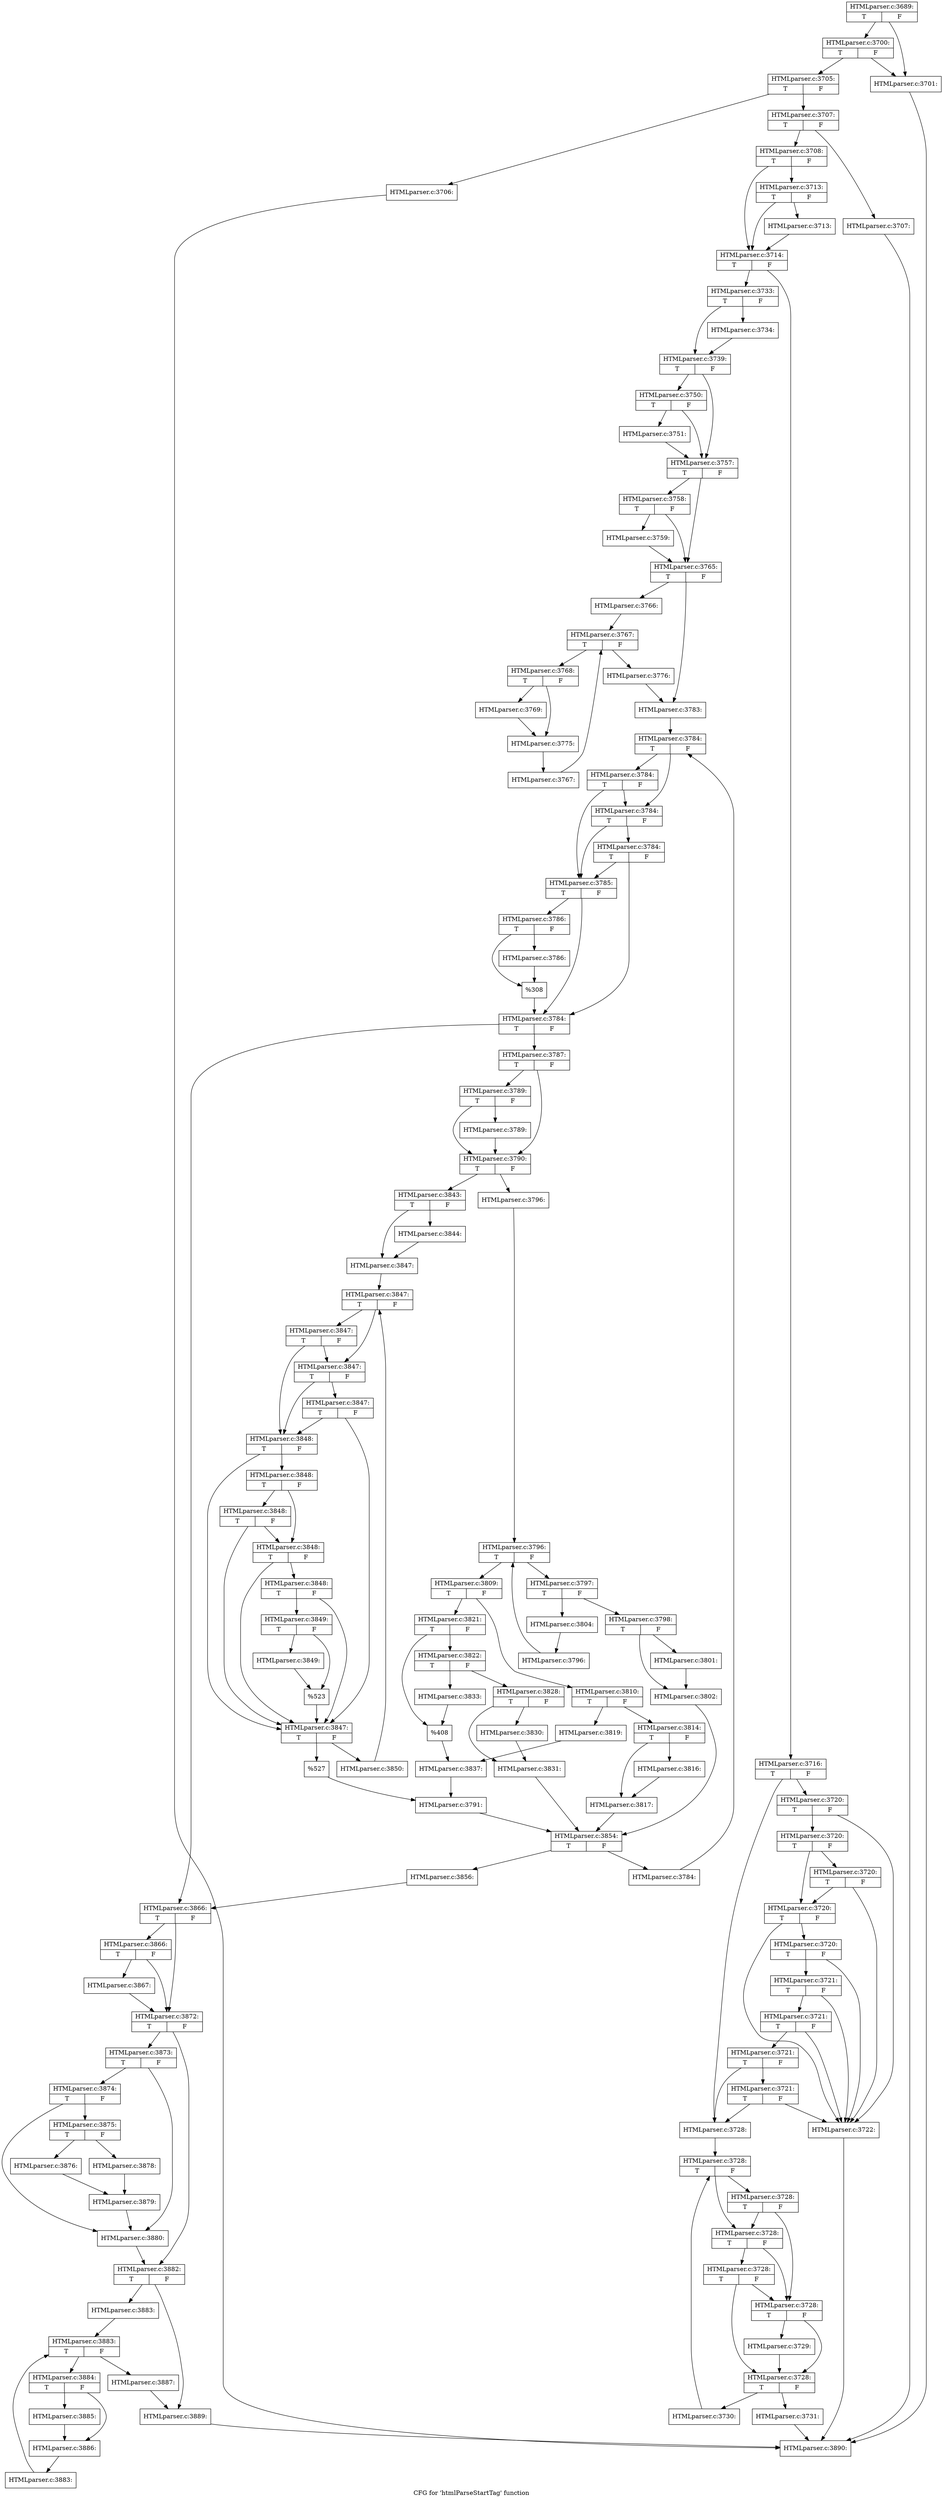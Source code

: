 digraph "CFG for 'htmlParseStartTag' function" {
	label="CFG for 'htmlParseStartTag' function";

	Node0x3ebd600 [shape=record,label="{HTMLparser.c:3689:|{<s0>T|<s1>F}}"];
	Node0x3ebd600 -> Node0x3ec2370;
	Node0x3ebd600 -> Node0x3ec2410;
	Node0x3ec2410 [shape=record,label="{HTMLparser.c:3700:|{<s0>T|<s1>F}}"];
	Node0x3ec2410 -> Node0x3ec2370;
	Node0x3ec2410 -> Node0x3ec23c0;
	Node0x3ec2370 [shape=record,label="{HTMLparser.c:3701:}"];
	Node0x3ec2370 -> Node0x3ec0590;
	Node0x3ec23c0 [shape=record,label="{HTMLparser.c:3705:|{<s0>T|<s1>F}}"];
	Node0x3ec23c0 -> Node0x3ec3120;
	Node0x3ec23c0 -> Node0x3ec3170;
	Node0x3ec3120 [shape=record,label="{HTMLparser.c:3706:}"];
	Node0x3ec3120 -> Node0x3ec0590;
	Node0x3ec3170 [shape=record,label="{HTMLparser.c:3707:|{<s0>T|<s1>F}}"];
	Node0x3ec3170 -> Node0x3ec3760;
	Node0x3ec3170 -> Node0x3ec37b0;
	Node0x3ec3760 [shape=record,label="{HTMLparser.c:3707:}"];
	Node0x3ec3760 -> Node0x3ec0590;
	Node0x3ec37b0 [shape=record,label="{HTMLparser.c:3708:|{<s0>T|<s1>F}}"];
	Node0x3ec37b0 -> Node0x3ec45d0;
	Node0x3ec37b0 -> Node0x3ec4580;
	Node0x3ec45d0 [shape=record,label="{HTMLparser.c:3713:|{<s0>T|<s1>F}}"];
	Node0x3ec45d0 -> Node0x3ec4530;
	Node0x3ec45d0 -> Node0x3ec4580;
	Node0x3ec4530 [shape=record,label="{HTMLparser.c:3713:}"];
	Node0x3ec4530 -> Node0x3ec4580;
	Node0x3ec4580 [shape=record,label="{HTMLparser.c:3714:|{<s0>T|<s1>F}}"];
	Node0x3ec4580 -> Node0x3ec5ad0;
	Node0x3ec4580 -> Node0x3ec5e60;
	Node0x3ec5ad0 [shape=record,label="{HTMLparser.c:3716:|{<s0>T|<s1>F}}"];
	Node0x3ec5ad0 -> Node0x3ec6360;
	Node0x3ec5ad0 -> Node0x3ec6310;
	Node0x3ec6360 [shape=record,label="{HTMLparser.c:3720:|{<s0>T|<s1>F}}"];
	Node0x3ec6360 -> Node0x3ec62c0;
	Node0x3ec6360 -> Node0x3ec6900;
	Node0x3ec6900 [shape=record,label="{HTMLparser.c:3720:|{<s0>T|<s1>F}}"];
	Node0x3ec6900 -> Node0x3ec6e10;
	Node0x3ec6900 -> Node0x3ec6880;
	Node0x3ec6e10 [shape=record,label="{HTMLparser.c:3720:|{<s0>T|<s1>F}}"];
	Node0x3ec6e10 -> Node0x3ec62c0;
	Node0x3ec6e10 -> Node0x3ec6880;
	Node0x3ec6880 [shape=record,label="{HTMLparser.c:3720:|{<s0>T|<s1>F}}"];
	Node0x3ec6880 -> Node0x3ec62c0;
	Node0x3ec6880 -> Node0x3ec6800;
	Node0x3ec6800 [shape=record,label="{HTMLparser.c:3720:|{<s0>T|<s1>F}}"];
	Node0x3ec6800 -> Node0x3ec62c0;
	Node0x3ec6800 -> Node0x3ec6780;
	Node0x3ec6780 [shape=record,label="{HTMLparser.c:3721:|{<s0>T|<s1>F}}"];
	Node0x3ec6780 -> Node0x3ec62c0;
	Node0x3ec6780 -> Node0x3ec6700;
	Node0x3ec6700 [shape=record,label="{HTMLparser.c:3721:|{<s0>T|<s1>F}}"];
	Node0x3ec6700 -> Node0x3ec62c0;
	Node0x3ec6700 -> Node0x3ec6680;
	Node0x3ec6680 [shape=record,label="{HTMLparser.c:3721:|{<s0>T|<s1>F}}"];
	Node0x3ec6680 -> Node0x3ec8900;
	Node0x3ec6680 -> Node0x3ec6310;
	Node0x3ec8900 [shape=record,label="{HTMLparser.c:3721:|{<s0>T|<s1>F}}"];
	Node0x3ec8900 -> Node0x3ec62c0;
	Node0x3ec8900 -> Node0x3ec6310;
	Node0x3ec62c0 [shape=record,label="{HTMLparser.c:3722:}"];
	Node0x3ec62c0 -> Node0x3ec0590;
	Node0x3ec6310 [shape=record,label="{HTMLparser.c:3728:}"];
	Node0x3ec6310 -> Node0x3ec9b70;
	Node0x3ec9b70 [shape=record,label="{HTMLparser.c:3728:|{<s0>T|<s1>F}}"];
	Node0x3ec9b70 -> Node0x3ec9f00;
	Node0x3ec9b70 -> Node0x3ec9eb0;
	Node0x3ec9f00 [shape=record,label="{HTMLparser.c:3728:|{<s0>T|<s1>F}}"];
	Node0x3ec9f00 -> Node0x3ec9e10;
	Node0x3ec9f00 -> Node0x3ec9eb0;
	Node0x3ec9eb0 [shape=record,label="{HTMLparser.c:3728:|{<s0>T|<s1>F}}"];
	Node0x3ec9eb0 -> Node0x3ec9e10;
	Node0x3ec9eb0 -> Node0x3ec9e60;
	Node0x3ec9e60 [shape=record,label="{HTMLparser.c:3728:|{<s0>T|<s1>F}}"];
	Node0x3ec9e60 -> Node0x3ec9e10;
	Node0x3ec9e60 -> Node0x3ec9d70;
	Node0x3ec9e10 [shape=record,label="{HTMLparser.c:3728:|{<s0>T|<s1>F}}"];
	Node0x3ec9e10 -> Node0x3ec9dc0;
	Node0x3ec9e10 -> Node0x3ec9d70;
	Node0x3ec9dc0 [shape=record,label="{HTMLparser.c:3729:}"];
	Node0x3ec9dc0 -> Node0x3ec9d70;
	Node0x3ec9d70 [shape=record,label="{HTMLparser.c:3728:|{<s0>T|<s1>F}}"];
	Node0x3ec9d70 -> Node0x3ecb3a0;
	Node0x3ec9d70 -> Node0x3ec9d20;
	Node0x3ecb3a0 [shape=record,label="{HTMLparser.c:3730:}"];
	Node0x3ecb3a0 -> Node0x3ec9b70;
	Node0x3ec9d20 [shape=record,label="{HTMLparser.c:3731:}"];
	Node0x3ec9d20 -> Node0x3ec0590;
	Node0x3ec5e60 [shape=record,label="{HTMLparser.c:3733:|{<s0>T|<s1>F}}"];
	Node0x3ec5e60 -> Node0x3ec5430;
	Node0x3ec5e60 -> Node0x3ec9720;
	Node0x3ec5430 [shape=record,label="{HTMLparser.c:3734:}"];
	Node0x3ec5430 -> Node0x3ec9720;
	Node0x3ec9720 [shape=record,label="{HTMLparser.c:3739:|{<s0>T|<s1>F}}"];
	Node0x3ec9720 -> Node0x3d3f480;
	Node0x3ec9720 -> Node0x3ec5a50;
	Node0x3d3f480 [shape=record,label="{HTMLparser.c:3750:|{<s0>T|<s1>F}}"];
	Node0x3d3f480 -> Node0x3ec97d0;
	Node0x3d3f480 -> Node0x3ec5a50;
	Node0x3ec97d0 [shape=record,label="{HTMLparser.c:3751:}"];
	Node0x3ec97d0 -> Node0x3ec5a50;
	Node0x3ec5a50 [shape=record,label="{HTMLparser.c:3757:|{<s0>T|<s1>F}}"];
	Node0x3ec5a50 -> Node0x3d406b0;
	Node0x3ec5a50 -> Node0x3d40660;
	Node0x3d406b0 [shape=record,label="{HTMLparser.c:3758:|{<s0>T|<s1>F}}"];
	Node0x3d406b0 -> Node0x3d40610;
	Node0x3d406b0 -> Node0x3d40660;
	Node0x3d40610 [shape=record,label="{HTMLparser.c:3759:}"];
	Node0x3d40610 -> Node0x3d40660;
	Node0x3d40660 [shape=record,label="{HTMLparser.c:3765:|{<s0>T|<s1>F}}"];
	Node0x3d40660 -> Node0x3d41730;
	Node0x3d40660 -> Node0x3d41780;
	Node0x3d41730 [shape=record,label="{HTMLparser.c:3766:}"];
	Node0x3d41730 -> Node0x3d41f30;
	Node0x3d41f30 [shape=record,label="{HTMLparser.c:3767:|{<s0>T|<s1>F}}"];
	Node0x3d41f30 -> Node0x3d42190;
	Node0x3d41f30 -> Node0x3d41dd0;
	Node0x3d42190 [shape=record,label="{HTMLparser.c:3768:|{<s0>T|<s1>F}}"];
	Node0x3d42190 -> Node0x3d425e0;
	Node0x3d42190 -> Node0x3d42630;
	Node0x3d425e0 [shape=record,label="{HTMLparser.c:3769:}"];
	Node0x3d425e0 -> Node0x3d42630;
	Node0x3d42630 [shape=record,label="{HTMLparser.c:3775:}"];
	Node0x3d42630 -> Node0x3d42140;
	Node0x3d42140 [shape=record,label="{HTMLparser.c:3767:}"];
	Node0x3d42140 -> Node0x3d41f30;
	Node0x3d41dd0 [shape=record,label="{HTMLparser.c:3776:}"];
	Node0x3d41dd0 -> Node0x3d41780;
	Node0x3d41780 [shape=record,label="{HTMLparser.c:3783:}"];
	Node0x3d41780 -> Node0x3d43aa0;
	Node0x3d43aa0 [shape=record,label="{HTMLparser.c:3784:|{<s0>T|<s1>F}}"];
	Node0x3d43aa0 -> Node0x3d43ef0;
	Node0x3d43aa0 -> Node0x3d43ea0;
	Node0x3d43ef0 [shape=record,label="{HTMLparser.c:3784:|{<s0>T|<s1>F}}"];
	Node0x3d43ef0 -> Node0x3d43da0;
	Node0x3d43ef0 -> Node0x3d43ea0;
	Node0x3d43ea0 [shape=record,label="{HTMLparser.c:3784:|{<s0>T|<s1>F}}"];
	Node0x3d43ea0 -> Node0x3d43da0;
	Node0x3d43ea0 -> Node0x3d43e20;
	Node0x3d43e20 [shape=record,label="{HTMLparser.c:3784:|{<s0>T|<s1>F}}"];
	Node0x3d43e20 -> Node0x3d43da0;
	Node0x3d43e20 -> Node0x3d43d00;
	Node0x3d43da0 [shape=record,label="{HTMLparser.c:3785:|{<s0>T|<s1>F}}"];
	Node0x3d43da0 -> Node0x3d43d50;
	Node0x3d43da0 -> Node0x3d43d00;
	Node0x3d43d50 [shape=record,label="{HTMLparser.c:3786:|{<s0>T|<s1>F}}"];
	Node0x3d43d50 -> Node0x3d454d0;
	Node0x3d43d50 -> Node0x3d45520;
	Node0x3d45520 [shape=record,label="{HTMLparser.c:3786:}"];
	Node0x3d45520 -> Node0x3d454d0;
	Node0x3d454d0 [shape=record,label="{%308}"];
	Node0x3d454d0 -> Node0x3d43d00;
	Node0x3d43d00 [shape=record,label="{HTMLparser.c:3784:|{<s0>T|<s1>F}}"];
	Node0x3d43d00 -> Node0x3d45420;
	Node0x3d43d00 -> Node0x3d43c80;
	Node0x3d45420 [shape=record,label="{HTMLparser.c:3787:|{<s0>T|<s1>F}}"];
	Node0x3d45420 -> Node0x3d467a0;
	Node0x3d45420 -> Node0x3d46750;
	Node0x3d467a0 [shape=record,label="{HTMLparser.c:3789:|{<s0>T|<s1>F}}"];
	Node0x3d467a0 -> Node0x3d46700;
	Node0x3d467a0 -> Node0x3d46750;
	Node0x3d46700 [shape=record,label="{HTMLparser.c:3789:}"];
	Node0x3d46700 -> Node0x3d46750;
	Node0x3d46750 [shape=record,label="{HTMLparser.c:3790:|{<s0>T|<s1>F}}"];
	Node0x3d46750 -> Node0x3d47bb0;
	Node0x3d46750 -> Node0x3d48050;
	Node0x3d47bb0 [shape=record,label="{HTMLparser.c:3796:}"];
	Node0x3d47bb0 -> Node0x3d48340;
	Node0x3d48340 [shape=record,label="{HTMLparser.c:3796:|{<s0>T|<s1>F}}"];
	Node0x3d48340 -> Node0x3d484e0;
	Node0x3d48340 -> Node0x3d48270;
	Node0x3d484e0 [shape=record,label="{HTMLparser.c:3797:|{<s0>T|<s1>F}}"];
	Node0x3d484e0 -> Node0x3d48740;
	Node0x3d484e0 -> Node0x3d48790;
	Node0x3d48740 [shape=record,label="{HTMLparser.c:3798:|{<s0>T|<s1>F}}"];
	Node0x3d48740 -> Node0x3d49070;
	Node0x3d48740 -> Node0x3d490c0;
	Node0x3d49070 [shape=record,label="{HTMLparser.c:3801:}"];
	Node0x3d49070 -> Node0x3d490c0;
	Node0x3d490c0 [shape=record,label="{HTMLparser.c:3802:}"];
	Node0x3d490c0 -> Node0x3d47720;
	Node0x3d48790 [shape=record,label="{HTMLparser.c:3804:}"];
	Node0x3d48790 -> Node0x3d48490;
	Node0x3d48490 [shape=record,label="{HTMLparser.c:3796:}"];
	Node0x3d48490 -> Node0x3d48340;
	Node0x3d48270 [shape=record,label="{HTMLparser.c:3809:|{<s0>T|<s1>F}}"];
	Node0x3d48270 -> Node0x3d49fe0;
	Node0x3d48270 -> Node0x3d4a080;
	Node0x3d49fe0 [shape=record,label="{HTMLparser.c:3810:|{<s0>T|<s1>F}}"];
	Node0x3d49fe0 -> Node0x3d4a950;
	Node0x3d49fe0 -> Node0x3d4a9a0;
	Node0x3d4a950 [shape=record,label="{HTMLparser.c:3814:|{<s0>T|<s1>F}}"];
	Node0x3d4a950 -> Node0x3d4ae90;
	Node0x3d4a950 -> Node0x3d4aee0;
	Node0x3d4ae90 [shape=record,label="{HTMLparser.c:3816:}"];
	Node0x3d4ae90 -> Node0x3d4aee0;
	Node0x3d4aee0 [shape=record,label="{HTMLparser.c:3817:}"];
	Node0x3d4aee0 -> Node0x3d47720;
	Node0x3d4a9a0 [shape=record,label="{HTMLparser.c:3819:}"];
	Node0x3d4a9a0 -> Node0x3d4a030;
	Node0x3d4a080 [shape=record,label="{HTMLparser.c:3821:|{<s0>T|<s1>F}}"];
	Node0x3d4a080 -> Node0x3d4bb30;
	Node0x3d4a080 -> Node0x3d4bb80;
	Node0x3d4bb30 [shape=record,label="{HTMLparser.c:3822:|{<s0>T|<s1>F}}"];
	Node0x3d4bb30 -> Node0x3d4cbb0;
	Node0x3d4bb30 -> Node0x3d4cc00;
	Node0x3d4cbb0 [shape=record,label="{HTMLparser.c:3828:|{<s0>T|<s1>F}}"];
	Node0x3d4cbb0 -> Node0x3d4d0f0;
	Node0x3d4cbb0 -> Node0x3d4d140;
	Node0x3d4d0f0 [shape=record,label="{HTMLparser.c:3830:}"];
	Node0x3d4d0f0 -> Node0x3d4d140;
	Node0x3d4d140 [shape=record,label="{HTMLparser.c:3831:}"];
	Node0x3d4d140 -> Node0x3d47720;
	Node0x3d4cc00 [shape=record,label="{HTMLparser.c:3833:}"];
	Node0x3d4cc00 -> Node0x3d4bb80;
	Node0x3d4bb80 [shape=record,label="{%408}"];
	Node0x3d4bb80 -> Node0x3d4a030;
	Node0x3d4a030 [shape=record,label="{HTMLparser.c:3837:}"];
	Node0x3d4a030 -> Node0x3d47ee0;
	Node0x3d48050 [shape=record,label="{HTMLparser.c:3843:|{<s0>T|<s1>F}}"];
	Node0x3d48050 -> Node0x3eec350;
	Node0x3d48050 -> Node0x3eec3a0;
	Node0x3eec350 [shape=record,label="{HTMLparser.c:3844:}"];
	Node0x3eec350 -> Node0x3eec3a0;
	Node0x3eec3a0 [shape=record,label="{HTMLparser.c:3847:}"];
	Node0x3eec3a0 -> Node0x3eec860;
	Node0x3eec860 [shape=record,label="{HTMLparser.c:3847:|{<s0>T|<s1>F}}"];
	Node0x3eec860 -> Node0x3eecd70;
	Node0x3eec860 -> Node0x3eecd20;
	Node0x3eecd70 [shape=record,label="{HTMLparser.c:3847:|{<s0>T|<s1>F}}"];
	Node0x3eecd70 -> Node0x3eecc20;
	Node0x3eecd70 -> Node0x3eecd20;
	Node0x3eecd20 [shape=record,label="{HTMLparser.c:3847:|{<s0>T|<s1>F}}"];
	Node0x3eecd20 -> Node0x3eecc20;
	Node0x3eecd20 -> Node0x3eecca0;
	Node0x3eecca0 [shape=record,label="{HTMLparser.c:3847:|{<s0>T|<s1>F}}"];
	Node0x3eecca0 -> Node0x3eecc20;
	Node0x3eecca0 -> Node0x3eecb00;
	Node0x3eecc20 [shape=record,label="{HTMLparser.c:3848:|{<s0>T|<s1>F}}"];
	Node0x3eecc20 -> Node0x3eecb00;
	Node0x3eecc20 -> Node0x3eede60;
	Node0x3eede60 [shape=record,label="{HTMLparser.c:3848:|{<s0>T|<s1>F}}"];
	Node0x3eede60 -> Node0x3eee310;
	Node0x3eede60 -> Node0x3eede10;
	Node0x3eee310 [shape=record,label="{HTMLparser.c:3848:|{<s0>T|<s1>F}}"];
	Node0x3eee310 -> Node0x3eecb00;
	Node0x3eee310 -> Node0x3eede10;
	Node0x3eede10 [shape=record,label="{HTMLparser.c:3848:|{<s0>T|<s1>F}}"];
	Node0x3eede10 -> Node0x3eecb00;
	Node0x3eede10 -> Node0x3eecba0;
	Node0x3eecba0 [shape=record,label="{HTMLparser.c:3848:|{<s0>T|<s1>F}}"];
	Node0x3eecba0 -> Node0x3eecb50;
	Node0x3eecba0 -> Node0x3eecb00;
	Node0x3eecb50 [shape=record,label="{HTMLparser.c:3849:|{<s0>T|<s1>F}}"];
	Node0x3eecb50 -> Node0x3eef480;
	Node0x3eecb50 -> Node0x3eef6a0;
	Node0x3eef6a0 [shape=record,label="{HTMLparser.c:3849:}"];
	Node0x3eef6a0 -> Node0x3eef480;
	Node0x3eef480 [shape=record,label="{%523}"];
	Node0x3eef480 -> Node0x3eecb00;
	Node0x3eecb00 [shape=record,label="{HTMLparser.c:3847:|{<s0>T|<s1>F}}"];
	Node0x3eecb00 -> Node0x3ef0240;
	Node0x3eecb00 -> Node0x3eeca80;
	Node0x3ef0240 [shape=record,label="{HTMLparser.c:3850:}"];
	Node0x3ef0240 -> Node0x3eec860;
	Node0x3eeca80 [shape=record,label="{%527}"];
	Node0x3eeca80 -> Node0x3d47ee0;
	Node0x3d47ee0 [shape=record,label="{HTMLparser.c:3791:}"];
	Node0x3d47ee0 -> Node0x3d47720;
	Node0x3d47720 [shape=record,label="{HTMLparser.c:3854:|{<s0>T|<s1>F}}"];
	Node0x3d47720 -> Node0x3ef0720;
	Node0x3d47720 -> Node0x3ef0770;
	Node0x3ef0720 [shape=record,label="{HTMLparser.c:3856:}"];
	Node0x3ef0720 -> Node0x3d43c80;
	Node0x3ef0770 [shape=record,label="{HTMLparser.c:3784:}"];
	Node0x3ef0770 -> Node0x3d43aa0;
	Node0x3d43c80 [shape=record,label="{HTMLparser.c:3866:|{<s0>T|<s1>F}}"];
	Node0x3d43c80 -> Node0x3ef12e0;
	Node0x3d43c80 -> Node0x3ef1290;
	Node0x3ef12e0 [shape=record,label="{HTMLparser.c:3866:|{<s0>T|<s1>F}}"];
	Node0x3ef12e0 -> Node0x3ef1240;
	Node0x3ef12e0 -> Node0x3ef1290;
	Node0x3ef1240 [shape=record,label="{HTMLparser.c:3867:}"];
	Node0x3ef1240 -> Node0x3ef1290;
	Node0x3ef1290 [shape=record,label="{HTMLparser.c:3872:|{<s0>T|<s1>F}}"];
	Node0x3ef1290 -> Node0x3ef2350;
	Node0x3ef1290 -> Node0x3ef2030;
	Node0x3ef2030 [shape=record,label="{HTMLparser.c:3873:|{<s0>T|<s1>F}}"];
	Node0x3ef2030 -> Node0x3ef2a60;
	Node0x3ef2030 -> Node0x3ef2a10;
	Node0x3ef2a60 [shape=record,label="{HTMLparser.c:3874:|{<s0>T|<s1>F}}"];
	Node0x3ef2a60 -> Node0x3ef2750;
	Node0x3ef2a60 -> Node0x3ef2a10;
	Node0x3ef2750 [shape=record,label="{HTMLparser.c:3875:|{<s0>T|<s1>F}}"];
	Node0x3ef2750 -> Node0x3ef30f0;
	Node0x3ef2750 -> Node0x3ef3190;
	Node0x3ef30f0 [shape=record,label="{HTMLparser.c:3876:}"];
	Node0x3ef30f0 -> Node0x3ef3140;
	Node0x3ef3190 [shape=record,label="{HTMLparser.c:3878:}"];
	Node0x3ef3190 -> Node0x3ef3140;
	Node0x3ef3140 [shape=record,label="{HTMLparser.c:3879:}"];
	Node0x3ef3140 -> Node0x3ef2a10;
	Node0x3ef2a10 [shape=record,label="{HTMLparser.c:3880:}"];
	Node0x3ef2a10 -> Node0x3ef2350;
	Node0x3ef2350 [shape=record,label="{HTMLparser.c:3882:|{<s0>T|<s1>F}}"];
	Node0x3ef2350 -> Node0x3ef43a0;
	Node0x3ef2350 -> Node0x3ef43f0;
	Node0x3ef43a0 [shape=record,label="{HTMLparser.c:3883:}"];
	Node0x3ef43a0 -> Node0x3ef4860;
	Node0x3ef4860 [shape=record,label="{HTMLparser.c:3883:|{<s0>T|<s1>F}}"];
	Node0x3ef4860 -> Node0x3ef4a60;
	Node0x3ef4860 -> Node0x3ef4700;
	Node0x3ef4a60 [shape=record,label="{HTMLparser.c:3884:|{<s0>T|<s1>F}}"];
	Node0x3ef4a60 -> Node0x3ef4d80;
	Node0x3ef4a60 -> Node0x3ef4dd0;
	Node0x3ef4d80 [shape=record,label="{HTMLparser.c:3885:}"];
	Node0x3ef4d80 -> Node0x3ef4dd0;
	Node0x3ef4dd0 [shape=record,label="{HTMLparser.c:3886:}"];
	Node0x3ef4dd0 -> Node0x3ef4a10;
	Node0x3ef4a10 [shape=record,label="{HTMLparser.c:3883:}"];
	Node0x3ef4a10 -> Node0x3ef4860;
	Node0x3ef4700 [shape=record,label="{HTMLparser.c:3887:}"];
	Node0x3ef4700 -> Node0x3ef43f0;
	Node0x3ef43f0 [shape=record,label="{HTMLparser.c:3889:}"];
	Node0x3ef43f0 -> Node0x3ec0590;
	Node0x3ec0590 [shape=record,label="{HTMLparser.c:3890:}"];
}
